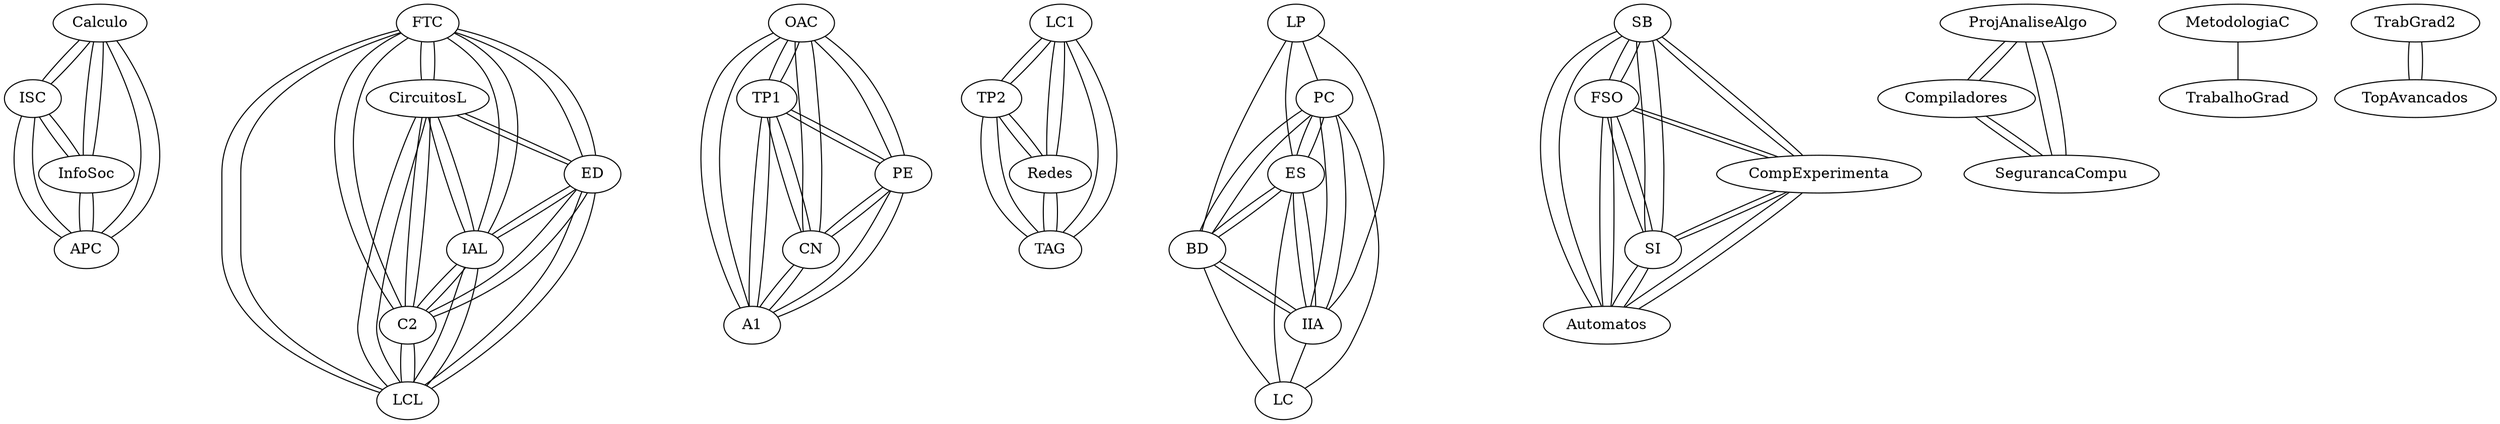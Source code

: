 graph G {
       Calculo -- ISC;
       Calculo -- APC;
       Calculo -- InfoSoc;
       ISC -- Calculo;
       ISC -- APC;
       ISC -- InfoSoc;
       APC -- Calculo;
       APC -- ISC;
       APC -- InfoSoc;
       InfoSoc -- Calculo;
       InfoSoc -- APC;
       InfoSoc -- ISC;
       FTC -- CircuitosL;
       FTC -- LCL;
       FTC -- C2;
       FTC -- IAL;
       FTC -- ED;
       CircuitosL -- FTC;
       CircuitosL -- LCL;
       CircuitosL -- C2;
       CircuitosL -- IAL;
       CircuitosL -- ED;
       LCL -- CircuitosL;
       LCL -- FTC;
       LCL -- C2;
       LCL -- IAL;
       LCL -- ED;
       C2 -- CircuitosL;
       C2 -- FTC;
       C2 -- IAL;
       C2 -- ED;
       C2 -- LCL;
       IAL -- C2;
       IAL -- CircuitosL;
       IAL -- FTC;
       IAL -- ED;
       IAL -- LCL;
       ED -- IAL;
       ED -- C2;
       ED -- CircuitosL;
       ED -- FTC;
       ED -- LCL;
       OAC -- TP1;
       OAC -- A1;
       OAC -- CN;
       OAC -- PE;
       TP1 -- OAC;
       TP1 -- A1;
       TP1 -- CN;
       TP1 -- PE;
       A1 -- TP1;
       A1 -- OAC;
       A1 -- CN;
       A1 -- PE;
       CN -- A1;
       CN -- TP1;
       CN -- OAC;
       CN -- PE;
       PE -- CN;
       PE -- A1;
       PE -- TP1;
       PE -- OAC;
       LC1 -- TP2;
       LC1 -- TAG;
       LC1 -- Redes;
       TP2 -- LC1;
       TP2 -- TAG;
       TP2 -- Redes;
       TAG -- TP2;
       TAG -- LC1;
       TAG -- Redes;
       Redes -- TAG;
       Redes -- TP2;
       Redes -- LC1;
       LP -- PC;
       LP -- ES;
       LP -- BD;
       LP -- IIA;
       PC -- LC;
       PC -- ES;
       PC -- BD;
       PC -- IIA;
       ES -- PC;
       ES -- LC;
       ES -- BD;
       ES -- IIA;
       BD -- ES;
       BD -- PC;
       BD -- LC;
       BD -- IIA;
       IIA -- BD;
       IIA -- ES;
       IIA -- PC;
       IIA -- LC;
       SB -- FSO;
       SB -- Automatos;
       SB -- SI;
       SB -- CompExperimenta;
       FSO -- SB;
       FSO -- Automatos;
       FSO -- SI;
       FSO -- CompExperimenta;
       Automatos -- FSO;
       Automatos -- SB;
       Automatos -- SI;
       Automatos -- CompExperimenta;
       SI -- Automatos;
       SI -- FSO;
       SI -- SB;
       SI -- CompExperimenta;
       CompExperimenta -- SI;
       CompExperimenta -- Automatos;
       CompExperimenta -- FSO;
       CompExperimenta -- SB;
       ProjAnaliseAlgo -- Compiladores;
       ProjAnaliseAlgo -- SegurancaCompu;
       Compiladores -- ProjAnaliseAlgo;
       Compiladores -- SegurancaCompu;
       SegurancaCompu -- Compiladores;
       SegurancaCompu -- ProjAnaliseAlgo;
       MetodologiaC -- TrabalhoGrad;
       TrabGrad2 -- TopAvancados;
       TopAvancados -- TrabGrad2;
}